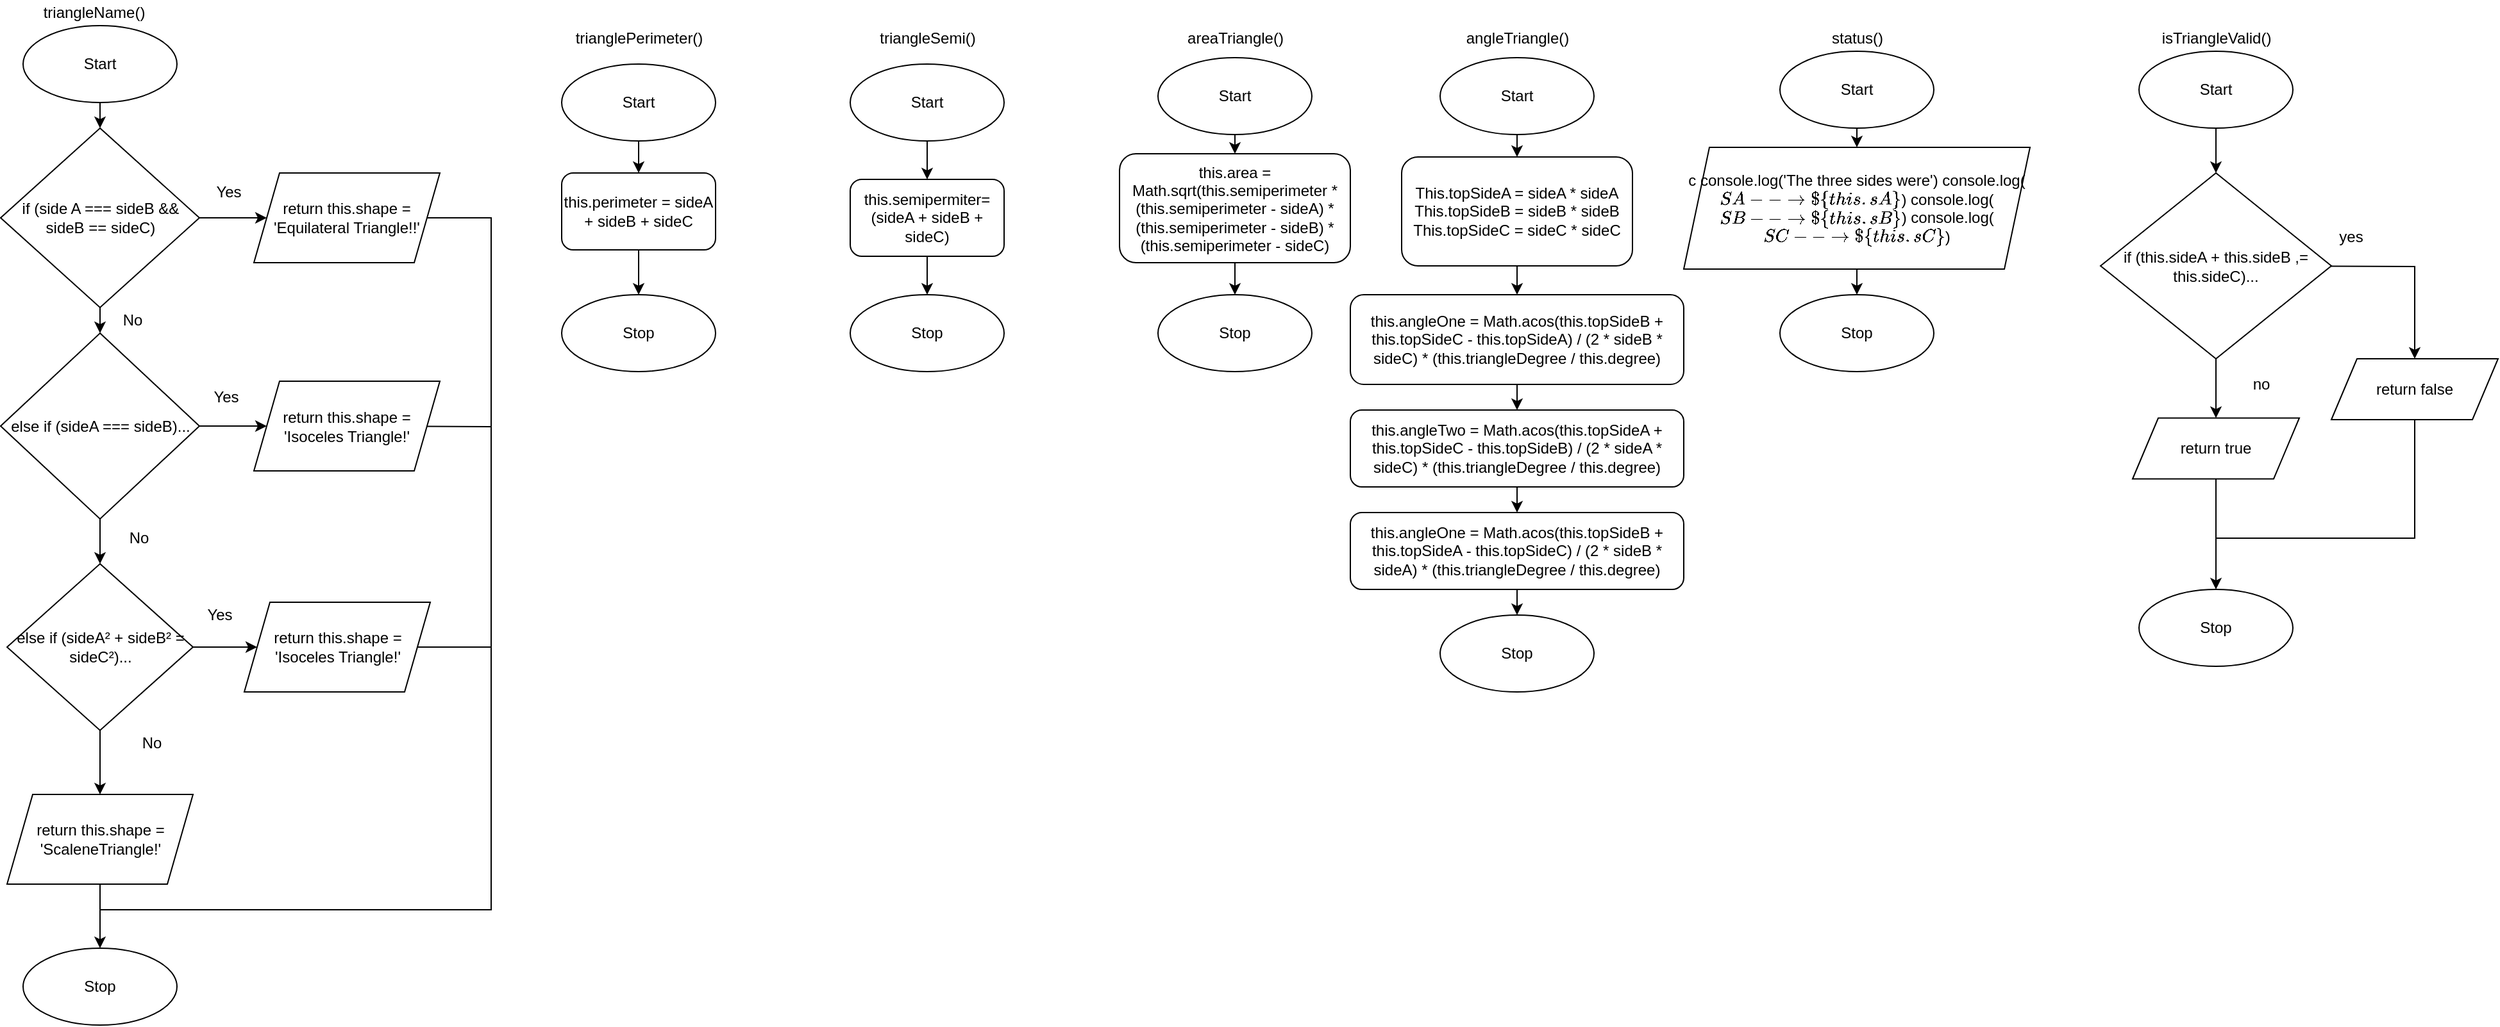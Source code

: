 <mxfile>
    <diagram id="bVoswQC8T6PlKmy4Bn8u" name="Page-1">
        <mxGraphModel dx="1131" dy="788" grid="1" gridSize="10" guides="1" tooltips="1" connect="1" arrows="1" fold="1" page="1" pageScale="1" pageWidth="827" pageHeight="1169" math="0" shadow="0">
            <root>
                <mxCell id="0"/>
                <mxCell id="1" parent="0"/>
                <mxCell id="135" value="" style="edgeStyle=none;html=1;" parent="1" source="3" target="134" edge="1">
                    <mxGeometry relative="1" as="geometry"/>
                </mxCell>
                <mxCell id="3" value="Start" style="ellipse;whiteSpace=wrap;html=1;" parent="1" vertex="1">
                    <mxGeometry x="105" y="140" width="120" height="60" as="geometry"/>
                </mxCell>
                <mxCell id="4" value="Stop" style="ellipse;whiteSpace=wrap;html=1;" parent="1" vertex="1">
                    <mxGeometry x="105" y="860" width="120" height="60" as="geometry"/>
                </mxCell>
                <mxCell id="127" value="triangleName()" style="text;html=1;align=center;verticalAlign=middle;resizable=0;points=[];autosize=1;strokeColor=none;fillColor=none;" parent="1" vertex="1">
                    <mxGeometry x="115" y="120" width="90" height="20" as="geometry"/>
                </mxCell>
                <mxCell id="128" value="trianglePerimeter()" style="text;html=1;align=center;verticalAlign=middle;resizable=0;points=[];autosize=1;strokeColor=none;fillColor=none;" parent="1" vertex="1">
                    <mxGeometry x="530" y="140" width="110" height="20" as="geometry"/>
                </mxCell>
                <mxCell id="129" value="triangleSemi()" style="text;html=1;align=center;verticalAlign=middle;resizable=0;points=[];autosize=1;strokeColor=none;fillColor=none;" parent="1" vertex="1">
                    <mxGeometry x="765" y="140" width="90" height="20" as="geometry"/>
                </mxCell>
                <mxCell id="130" value="angleTriangle()" style="text;html=1;align=center;verticalAlign=middle;resizable=0;points=[];autosize=1;strokeColor=none;fillColor=none;" parent="1" vertex="1">
                    <mxGeometry x="1220" y="140" width="100" height="20" as="geometry"/>
                </mxCell>
                <mxCell id="133" value="status()" style="text;html=1;align=center;verticalAlign=middle;resizable=0;points=[];autosize=1;strokeColor=none;fillColor=none;" parent="1" vertex="1">
                    <mxGeometry x="1505" y="140" width="60" height="20" as="geometry"/>
                </mxCell>
                <mxCell id="140" value="" style="edgeStyle=none;html=1;" parent="1" source="134" target="136" edge="1">
                    <mxGeometry relative="1" as="geometry"/>
                </mxCell>
                <mxCell id="158" style="edgeStyle=none;html=1;entryX=0;entryY=0.5;entryDx=0;entryDy=0;" parent="1" source="134" target="157" edge="1">
                    <mxGeometry relative="1" as="geometry"/>
                </mxCell>
                <mxCell id="134" value="if (side A === sideB &amp;amp;&amp;amp; sideB == sideC)" style="rhombus;whiteSpace=wrap;html=1;" parent="1" vertex="1">
                    <mxGeometry x="87.5" y="220" width="155" height="140" as="geometry"/>
                </mxCell>
                <mxCell id="139" value="" style="edgeStyle=none;html=1;" parent="1" source="136" target="138" edge="1">
                    <mxGeometry relative="1" as="geometry"/>
                </mxCell>
                <mxCell id="160" style="edgeStyle=none;html=1;entryX=0;entryY=0.5;entryDx=0;entryDy=0;" parent="1" source="136" target="159" edge="1">
                    <mxGeometry relative="1" as="geometry"/>
                </mxCell>
                <mxCell id="136" value="else if (sideA === sideB)..." style="rhombus;whiteSpace=wrap;html=1;" parent="1" vertex="1">
                    <mxGeometry x="87.5" y="380" width="155" height="145" as="geometry"/>
                </mxCell>
                <mxCell id="147" style="edgeStyle=none;html=1;entryX=0.5;entryY=0;entryDx=0;entryDy=0;" parent="1" source="138" target="146" edge="1">
                    <mxGeometry relative="1" as="geometry"/>
                </mxCell>
                <mxCell id="162" style="edgeStyle=none;html=1;entryX=0;entryY=0.5;entryDx=0;entryDy=0;" parent="1" source="138" target="161" edge="1">
                    <mxGeometry relative="1" as="geometry"/>
                </mxCell>
                <mxCell id="138" value="&lt;span&gt;else if (sideA² + sideB² = sideC²)...&lt;/span&gt;" style="rhombus;whiteSpace=wrap;html=1;" parent="1" vertex="1">
                    <mxGeometry x="92.5" y="560" width="145" height="130" as="geometry"/>
                </mxCell>
                <mxCell id="142" value="No" style="text;html=1;align=center;verticalAlign=middle;resizable=0;points=[];autosize=1;strokeColor=none;fillColor=none;" parent="1" vertex="1">
                    <mxGeometry x="175" y="360" width="30" height="20" as="geometry"/>
                </mxCell>
                <mxCell id="143" value="No" style="text;html=1;align=center;verticalAlign=middle;resizable=0;points=[];autosize=1;strokeColor=none;fillColor=none;" parent="1" vertex="1">
                    <mxGeometry x="180" y="530" width="30" height="20" as="geometry"/>
                </mxCell>
                <mxCell id="144" value="No" style="text;html=1;align=center;verticalAlign=middle;resizable=0;points=[];autosize=1;strokeColor=none;fillColor=none;" parent="1" vertex="1">
                    <mxGeometry x="190" y="690" width="30" height="20" as="geometry"/>
                </mxCell>
                <mxCell id="151" style="edgeStyle=none;html=1;entryX=0.5;entryY=0;entryDx=0;entryDy=0;" parent="1" source="146" target="4" edge="1">
                    <mxGeometry relative="1" as="geometry"/>
                </mxCell>
                <mxCell id="146" value="return this.shape = 'ScaleneTriangle!'" style="shape=parallelogram;perimeter=parallelogramPerimeter;whiteSpace=wrap;html=1;fixedSize=1;" parent="1" vertex="1">
                    <mxGeometry x="92.5" y="740" width="145" height="70" as="geometry"/>
                </mxCell>
                <mxCell id="152" value="Yes" style="text;html=1;align=center;verticalAlign=middle;resizable=0;points=[];autosize=1;strokeColor=none;fillColor=none;" parent="1" vertex="1">
                    <mxGeometry x="245" y="260" width="40" height="20" as="geometry"/>
                </mxCell>
                <mxCell id="153" value="Yes" style="text;html=1;align=center;verticalAlign=middle;resizable=0;points=[];autosize=1;strokeColor=none;fillColor=none;" parent="1" vertex="1">
                    <mxGeometry x="242.5" y="420" width="40" height="20" as="geometry"/>
                </mxCell>
                <mxCell id="154" value="Yes" style="text;html=1;align=center;verticalAlign=middle;resizable=0;points=[];autosize=1;strokeColor=none;fillColor=none;" parent="1" vertex="1">
                    <mxGeometry x="237.5" y="590" width="40" height="20" as="geometry"/>
                </mxCell>
                <mxCell id="165" style="edgeStyle=none;html=1;rounded=0;endArrow=none;endFill=0;" parent="1" source="157" edge="1">
                    <mxGeometry relative="1" as="geometry">
                        <mxPoint x="470.0" y="460" as="targetPoint"/>
                        <Array as="points">
                            <mxPoint x="470" y="290"/>
                        </Array>
                    </mxGeometry>
                </mxCell>
                <mxCell id="157" value="return this.shape = 'Equilateral Triangle!!'" style="shape=parallelogram;perimeter=parallelogramPerimeter;whiteSpace=wrap;html=1;fixedSize=1;" parent="1" vertex="1">
                    <mxGeometry x="285" y="255" width="145" height="70" as="geometry"/>
                </mxCell>
                <mxCell id="164" style="edgeStyle=none;html=1;rounded=0;endArrow=none;endFill=0;" parent="1" source="159" edge="1">
                    <mxGeometry relative="1" as="geometry">
                        <mxPoint x="470.0" y="630" as="targetPoint"/>
                        <Array as="points">
                            <mxPoint x="470" y="453"/>
                        </Array>
                    </mxGeometry>
                </mxCell>
                <mxCell id="159" value="return this.shape = 'Isoceles Triangle!'" style="shape=parallelogram;perimeter=parallelogramPerimeter;whiteSpace=wrap;html=1;fixedSize=1;" parent="1" vertex="1">
                    <mxGeometry x="285" y="417.5" width="145" height="70" as="geometry"/>
                </mxCell>
                <mxCell id="163" style="edgeStyle=none;html=1;exitX=1;exitY=0.5;exitDx=0;exitDy=0;rounded=0;endArrow=none;endFill=0;" parent="1" source="161" edge="1">
                    <mxGeometry relative="1" as="geometry">
                        <mxPoint x="165" y="830" as="targetPoint"/>
                        <Array as="points">
                            <mxPoint x="470" y="625"/>
                            <mxPoint x="470" y="830"/>
                        </Array>
                    </mxGeometry>
                </mxCell>
                <mxCell id="161" value="return this.shape = 'Isoceles Triangle!'" style="shape=parallelogram;perimeter=parallelogramPerimeter;whiteSpace=wrap;html=1;fixedSize=1;" parent="1" vertex="1">
                    <mxGeometry x="277.5" y="590" width="145" height="70" as="geometry"/>
                </mxCell>
                <mxCell id="183" value="" style="edgeStyle=none;rounded=0;html=1;endArrow=classic;endFill=1;" parent="1" source="167" target="179" edge="1">
                    <mxGeometry relative="1" as="geometry"/>
                </mxCell>
                <mxCell id="167" value="Start" style="ellipse;whiteSpace=wrap;html=1;" parent="1" vertex="1">
                    <mxGeometry x="525" y="170" width="120" height="60" as="geometry"/>
                </mxCell>
                <mxCell id="168" value="Stop" style="ellipse;whiteSpace=wrap;html=1;" parent="1" vertex="1">
                    <mxGeometry x="525" y="350" width="120" height="60" as="geometry"/>
                </mxCell>
                <mxCell id="182" value="" style="edgeStyle=none;rounded=0;html=1;endArrow=classic;endFill=1;" parent="1" source="178" target="181" edge="1">
                    <mxGeometry relative="1" as="geometry"/>
                </mxCell>
                <mxCell id="178" value="Start" style="ellipse;whiteSpace=wrap;html=1;" parent="1" vertex="1">
                    <mxGeometry x="750" y="170" width="120" height="60" as="geometry"/>
                </mxCell>
                <mxCell id="185" style="edgeStyle=none;rounded=0;html=1;entryX=0.5;entryY=0;entryDx=0;entryDy=0;endArrow=classic;endFill=1;" parent="1" source="179" target="168" edge="1">
                    <mxGeometry relative="1" as="geometry"/>
                </mxCell>
                <mxCell id="179" value="this.perimeter = sideA + sideB + sideC" style="rounded=1;whiteSpace=wrap;html=1;" parent="1" vertex="1">
                    <mxGeometry x="525" y="255" width="120" height="60" as="geometry"/>
                </mxCell>
                <mxCell id="189" style="edgeStyle=none;rounded=0;html=1;entryX=0.5;entryY=0;entryDx=0;entryDy=0;endArrow=classic;endFill=1;" parent="1" source="181" target="188" edge="1">
                    <mxGeometry relative="1" as="geometry"/>
                </mxCell>
                <mxCell id="181" value="this.semipermiter= (sideA + sideB + sideC)" style="rounded=1;whiteSpace=wrap;html=1;" parent="1" vertex="1">
                    <mxGeometry x="750" y="260" width="120" height="60" as="geometry"/>
                </mxCell>
                <mxCell id="188" value="Stop" style="ellipse;whiteSpace=wrap;html=1;" parent="1" vertex="1">
                    <mxGeometry x="750" y="350" width="120" height="60" as="geometry"/>
                </mxCell>
                <mxCell id="190" value="areaTriangle()" style="text;html=1;align=center;verticalAlign=middle;resizable=0;points=[];autosize=1;strokeColor=none;fillColor=none;" parent="1" vertex="1">
                    <mxGeometry x="1005" y="140" width="90" height="20" as="geometry"/>
                </mxCell>
                <mxCell id="191" value="" style="edgeStyle=none;rounded=0;html=1;endArrow=classic;endFill=1;" parent="1" source="192" target="194" edge="1">
                    <mxGeometry relative="1" as="geometry"/>
                </mxCell>
                <mxCell id="192" value="Start" style="ellipse;whiteSpace=wrap;html=1;" parent="1" vertex="1">
                    <mxGeometry x="990" y="165" width="120" height="60" as="geometry"/>
                </mxCell>
                <mxCell id="193" style="edgeStyle=none;rounded=0;html=1;entryX=0.5;entryY=0;entryDx=0;entryDy=0;endArrow=classic;endFill=1;" parent="1" source="194" target="195" edge="1">
                    <mxGeometry relative="1" as="geometry"/>
                </mxCell>
                <mxCell id="194" value="this.area = Math.sqrt(this.semiperimeter *(this.semiperimeter - sideA) * (this.semiperimeter - sideB) * (this.semiperimeter - sideC)" style="rounded=1;whiteSpace=wrap;html=1;" parent="1" vertex="1">
                    <mxGeometry x="960" y="240" width="180" height="85" as="geometry"/>
                </mxCell>
                <mxCell id="195" value="Stop" style="ellipse;whiteSpace=wrap;html=1;" parent="1" vertex="1">
                    <mxGeometry x="990" y="350" width="120" height="60" as="geometry"/>
                </mxCell>
                <mxCell id="210" value="" style="edgeStyle=none;rounded=0;html=1;endArrow=classic;endFill=1;" parent="1" source="196" target="202" edge="1">
                    <mxGeometry relative="1" as="geometry"/>
                </mxCell>
                <mxCell id="196" value="This.topSideA = sideA * sideA&lt;br&gt;This.topSideB = sideB * sideB&lt;br&gt;This.topSideC = sideC * sideC" style="rounded=1;whiteSpace=wrap;html=1;" parent="1" vertex="1">
                    <mxGeometry x="1180" y="242.5" width="180" height="85" as="geometry"/>
                </mxCell>
                <mxCell id="199" value="" style="edgeStyle=none;rounded=0;html=1;endArrow=classic;endFill=1;" parent="1" source="198" target="196" edge="1">
                    <mxGeometry relative="1" as="geometry"/>
                </mxCell>
                <mxCell id="198" value="Start" style="ellipse;whiteSpace=wrap;html=1;" parent="1" vertex="1">
                    <mxGeometry x="1210" y="165" width="120" height="60" as="geometry"/>
                </mxCell>
                <mxCell id="200" value="Stop" style="ellipse;whiteSpace=wrap;html=1;" parent="1" vertex="1">
                    <mxGeometry x="1210" y="600" width="120" height="60" as="geometry"/>
                </mxCell>
                <mxCell id="206" value="" style="edgeStyle=none;rounded=0;html=1;endArrow=classic;endFill=1;" parent="1" source="202" target="205" edge="1">
                    <mxGeometry relative="1" as="geometry"/>
                </mxCell>
                <mxCell id="202" value="this.angleOne = Math.acos(this.topSideB + this.topSideC - this.topSideA) / (2 * sideB * sideC) * (this.triangleDegree / this.degree)" style="rounded=1;whiteSpace=wrap;html=1;" parent="1" vertex="1">
                    <mxGeometry x="1140" y="350" width="260" height="70" as="geometry"/>
                </mxCell>
                <mxCell id="208" value="" style="edgeStyle=none;rounded=0;html=1;endArrow=classic;endFill=1;" parent="1" source="205" target="207" edge="1">
                    <mxGeometry relative="1" as="geometry"/>
                </mxCell>
                <mxCell id="205" value="this.angleTwo = Math.acos(this.topSideA + this.topSideC - this.topSideB) / (2 * sideA * sideC) * (this.triangleDegree / this.degree)" style="rounded=1;whiteSpace=wrap;html=1;" parent="1" vertex="1">
                    <mxGeometry x="1140" y="440" width="260" height="60" as="geometry"/>
                </mxCell>
                <mxCell id="209" value="" style="edgeStyle=none;rounded=0;html=1;endArrow=classic;endFill=1;" parent="1" source="207" target="200" edge="1">
                    <mxGeometry relative="1" as="geometry"/>
                </mxCell>
                <mxCell id="207" value="this.angleOne = Math.acos(this.topSideB + this.topSideA - this.topSideC) / (2 * sideB * sideA) * (this.triangleDegree / this.degree)" style="rounded=1;whiteSpace=wrap;html=1;" parent="1" vertex="1">
                    <mxGeometry x="1140" y="520" width="260" height="60" as="geometry"/>
                </mxCell>
                <mxCell id="222" style="edgeStyle=none;rounded=0;html=1;entryX=0.5;entryY=0;entryDx=0;entryDy=0;fontFamily=Helvetica;fontSize=12;endArrow=classic;endFill=1;" parent="1" source="213" target="221" edge="1">
                    <mxGeometry relative="1" as="geometry"/>
                </mxCell>
                <mxCell id="213" value="Start" style="ellipse;whiteSpace=wrap;html=1;" parent="1" vertex="1">
                    <mxGeometry x="1475" y="160" width="120" height="60" as="geometry"/>
                </mxCell>
                <mxCell id="216" value="Stop" style="ellipse;whiteSpace=wrap;html=1;" parent="1" vertex="1">
                    <mxGeometry x="1475" y="350" width="120" height="60" as="geometry"/>
                </mxCell>
                <mxCell id="224" style="edgeStyle=none;rounded=0;html=1;entryX=0.5;entryY=0;entryDx=0;entryDy=0;fontFamily=Helvetica;fontSize=12;endArrow=classic;endFill=1;" parent="1" source="221" target="216" edge="1">
                    <mxGeometry relative="1" as="geometry"/>
                </mxCell>
                <mxCell id="221" value="c console.log('The three sides were') console.log(`Side A ---&amp;gt; ${this.sideA}`) console.log(`Side B ---&amp;gt; ${this.sideB}`) console.log(`Side C ---&amp;gt; ${this.sideC}`)" style="shape=parallelogram;perimeter=parallelogramPerimeter;whiteSpace=wrap;html=1;fixedSize=1;fontFamily=Helvetica;fontSize=12;" parent="1" vertex="1">
                    <mxGeometry x="1400" y="235" width="270" height="95" as="geometry"/>
                </mxCell>
                <mxCell id="226" value="isTriangleValid()" style="text;html=1;align=center;verticalAlign=middle;resizable=0;points=[];autosize=1;strokeColor=none;fillColor=none;" vertex="1" parent="1">
                    <mxGeometry x="1765" y="140" width="100" height="20" as="geometry"/>
                </mxCell>
                <mxCell id="233" style="edgeStyle=none;html=1;entryX=0.5;entryY=0;entryDx=0;entryDy=0;" edge="1" parent="1" source="228" target="232">
                    <mxGeometry relative="1" as="geometry"/>
                </mxCell>
                <mxCell id="228" value="Start" style="ellipse;whiteSpace=wrap;html=1;" vertex="1" parent="1">
                    <mxGeometry x="1755" y="160" width="120" height="60" as="geometry"/>
                </mxCell>
                <mxCell id="229" value="Stop" style="ellipse;whiteSpace=wrap;html=1;" vertex="1" parent="1">
                    <mxGeometry x="1755" y="580" width="120" height="60" as="geometry"/>
                </mxCell>
                <mxCell id="236" style="edgeStyle=none;html=1;entryX=0.5;entryY=0;entryDx=0;entryDy=0;rounded=0;" edge="1" parent="1" source="232" target="239">
                    <mxGeometry relative="1" as="geometry">
                        <mxPoint x="2050" y="387.5" as="targetPoint"/>
                        <Array as="points">
                            <mxPoint x="1970" y="328"/>
                        </Array>
                    </mxGeometry>
                </mxCell>
                <mxCell id="242" style="edgeStyle=none;rounded=0;html=1;entryX=0.5;entryY=0;entryDx=0;entryDy=0;endArrow=classic;endFill=1;" edge="1" parent="1" source="232" target="241">
                    <mxGeometry relative="1" as="geometry"/>
                </mxCell>
                <mxCell id="232" value="if (this.sideA + this.sideB ,= this.sideC)..." style="rhombus;whiteSpace=wrap;html=1;" vertex="1" parent="1">
                    <mxGeometry x="1725" y="255" width="180" height="145" as="geometry"/>
                </mxCell>
                <mxCell id="240" style="edgeStyle=none;rounded=0;html=1;endArrow=none;endFill=0;exitX=0.5;exitY=1;exitDx=0;exitDy=0;" edge="1" parent="1" source="239">
                    <mxGeometry relative="1" as="geometry">
                        <mxPoint x="1815" y="540" as="targetPoint"/>
                        <mxPoint x="2054" y="447.5" as="sourcePoint"/>
                        <Array as="points">
                            <mxPoint x="1970" y="540"/>
                        </Array>
                    </mxGeometry>
                </mxCell>
                <mxCell id="239" value="return false" style="shape=parallelogram;perimeter=parallelogramPerimeter;whiteSpace=wrap;html=1;fixedSize=1;fontFamily=Helvetica;fontSize=12;" vertex="1" parent="1">
                    <mxGeometry x="1905" y="400" width="130" height="47.5" as="geometry"/>
                </mxCell>
                <mxCell id="244" style="edgeStyle=none;rounded=0;html=1;entryX=0.5;entryY=0;entryDx=0;entryDy=0;endArrow=classic;endFill=1;" edge="1" parent="1" source="241" target="229">
                    <mxGeometry relative="1" as="geometry"/>
                </mxCell>
                <mxCell id="241" value="return true" style="shape=parallelogram;perimeter=parallelogramPerimeter;whiteSpace=wrap;html=1;fixedSize=1;fontFamily=Helvetica;fontSize=12;" vertex="1" parent="1">
                    <mxGeometry x="1750" y="446.25" width="130" height="47.5" as="geometry"/>
                </mxCell>
                <mxCell id="245" value="yes" style="text;html=1;align=center;verticalAlign=middle;resizable=0;points=[];autosize=1;strokeColor=none;fillColor=none;" vertex="1" parent="1">
                    <mxGeometry x="1905" y="295" width="30" height="20" as="geometry"/>
                </mxCell>
                <mxCell id="246" value="no" style="text;html=1;align=center;verticalAlign=middle;resizable=0;points=[];autosize=1;strokeColor=none;fillColor=none;" vertex="1" parent="1">
                    <mxGeometry x="1835" y="410" width="30" height="20" as="geometry"/>
                </mxCell>
            </root>
        </mxGraphModel>
    </diagram>
</mxfile>